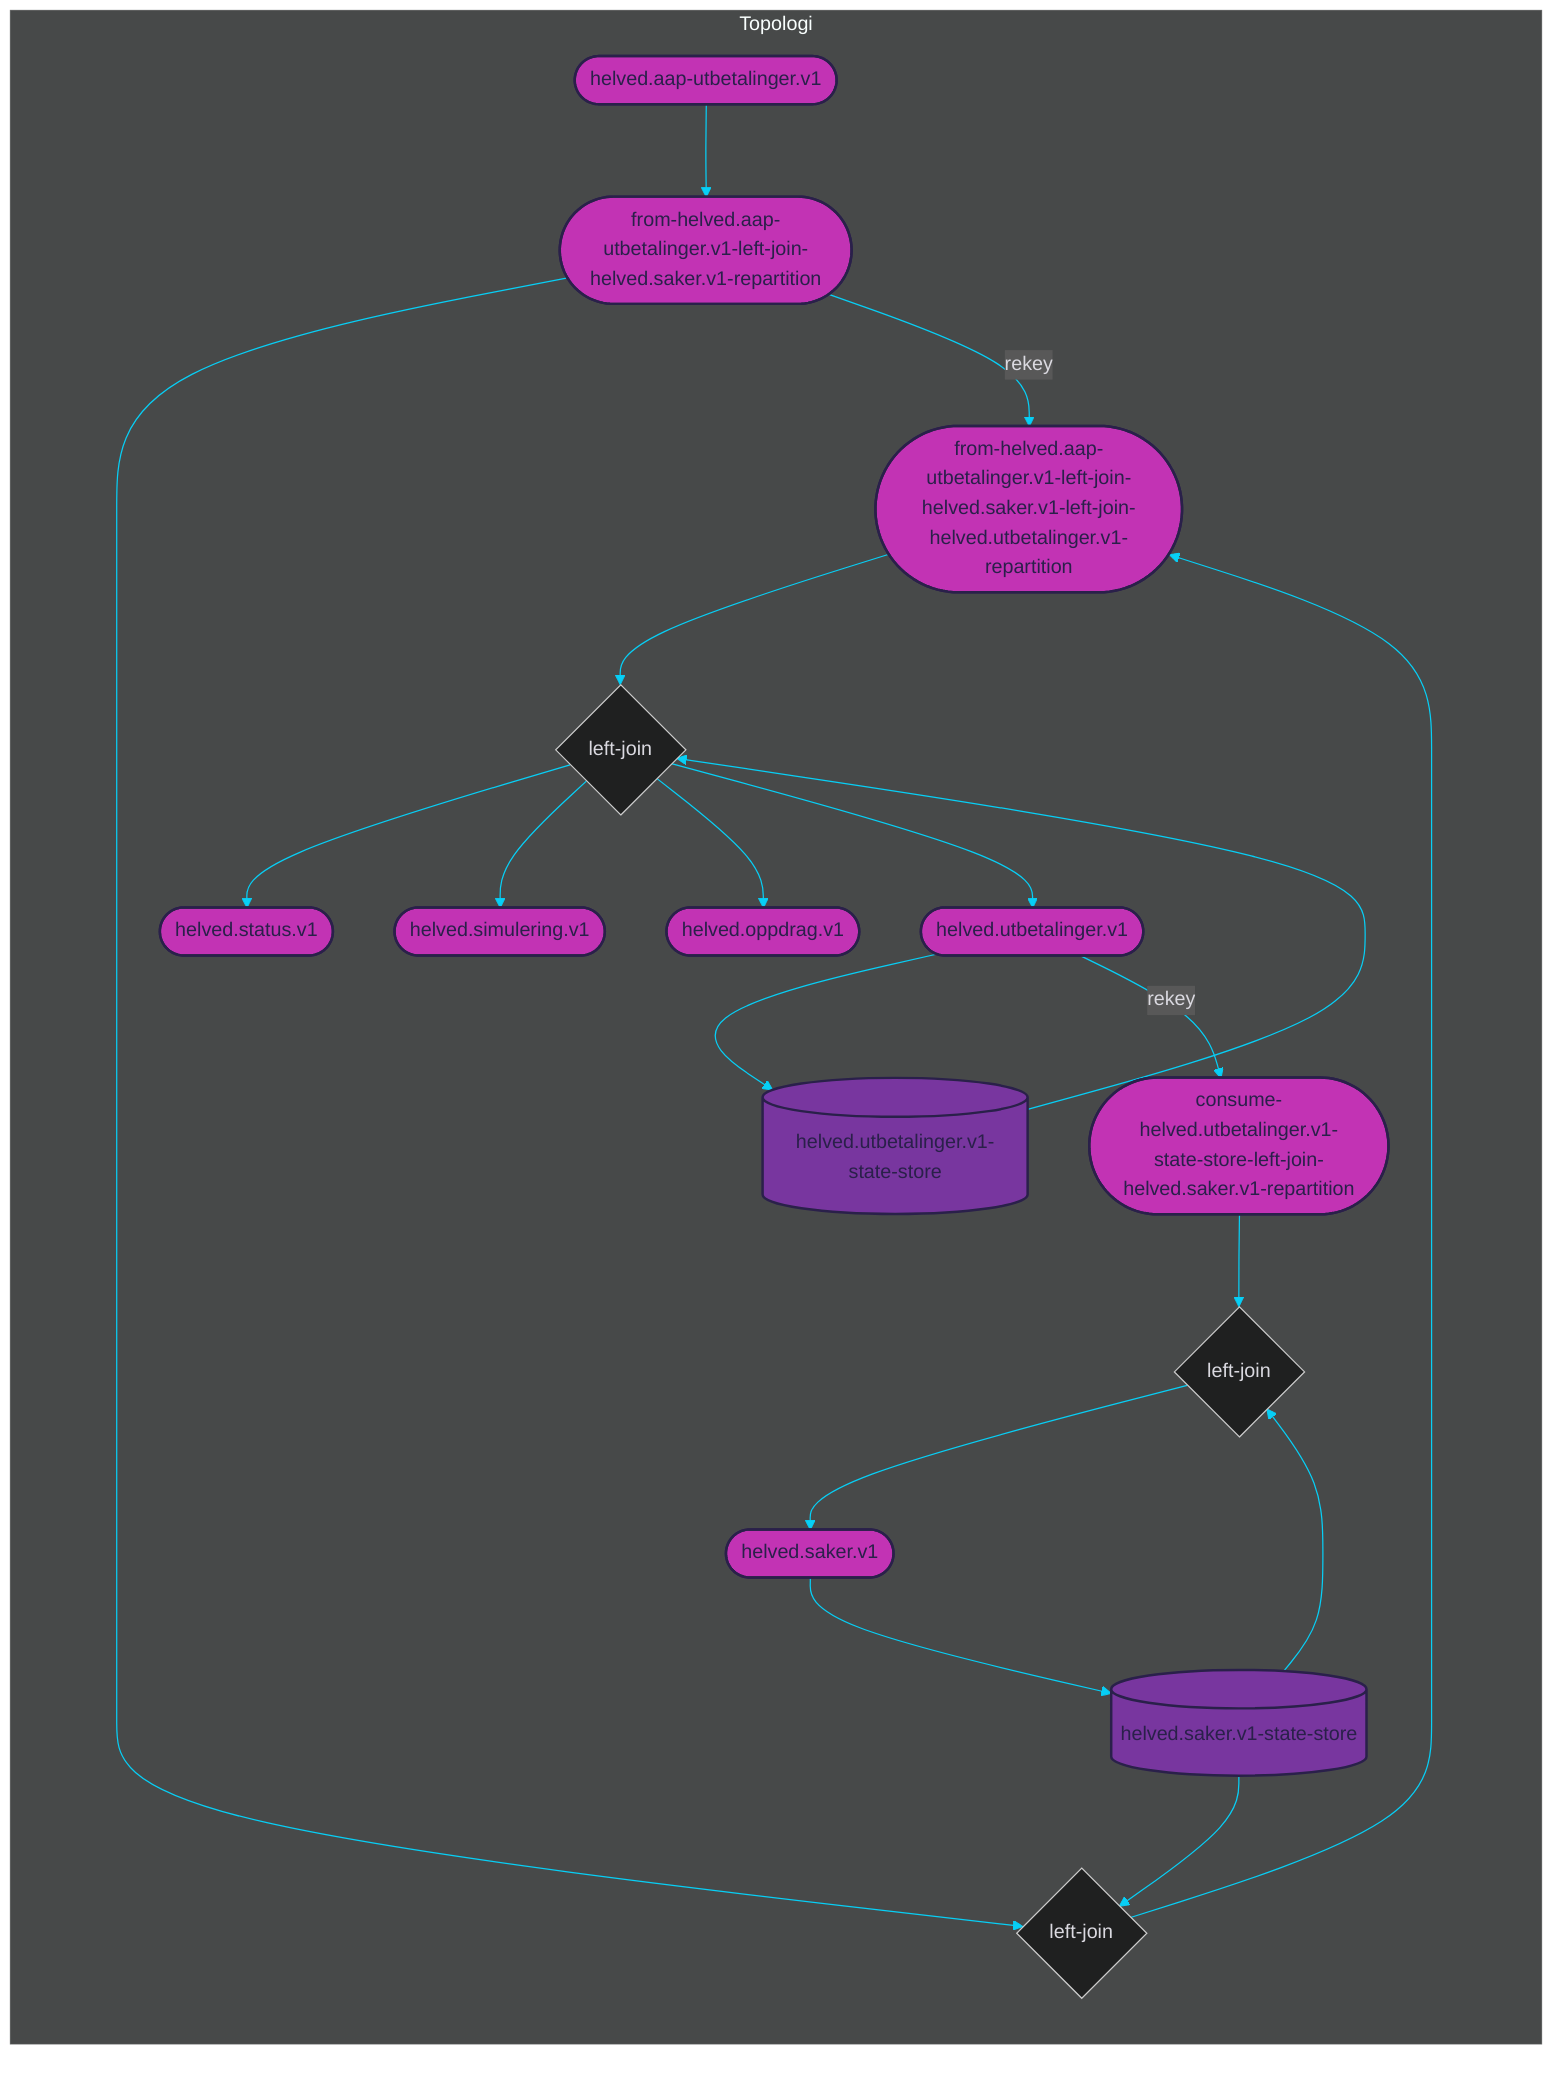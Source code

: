 %%{init: {'theme': 'dark', 'themeVariables': { 'primaryColor': '#07cff6', 'textColor': '#dad9e0', 'lineColor': '#07cff6'}}}%%

graph LR

subgraph Topologi
    %% TOPICS
    from-helved.aap-utbetalinger.v1-left-join-helved.saker.v1-left-join-helved.utbetalinger.v1-repartition([from-helved.aap-utbetalinger.v1-left-join-helved.saker.v1-left-join-helved.utbetalinger.v1-repartition])
	helved.utbetalinger.v1([helved.utbetalinger.v1])
	consume-helved.utbetalinger.v1-state-store-left-join-helved.saker.v1-repartition([consume-helved.utbetalinger.v1-state-store-left-join-helved.saker.v1-repartition])
	helved.oppdrag.v1([helved.oppdrag.v1])
	helved.simulering.v1([helved.simulering.v1])
	helved.status.v1([helved.status.v1])
	from-helved.aap-utbetalinger.v1-left-join-helved.saker.v1-repartition([from-helved.aap-utbetalinger.v1-left-join-helved.saker.v1-repartition])
	helved.saker.v1([helved.saker.v1])
	helved.aap-utbetalinger.v1([helved.aap-utbetalinger.v1])

    %% JOINS
    from-helved.aap-utbetalinger.v1-left-join-helved.saker.v1-left-join-helved.utbetalinger.v1{left-join}
	from-helved.aap-utbetalinger.v1-left-join-helved.saker.v1{left-join}
	consume-helved.utbetalinger.v1-state-store-left-join-helved.saker.v1{left-join}

    %% STATE PROCESSORS
    
    
    %% STATE STORES
    helved.utbetalinger.v1-state-store[(helved.utbetalinger.v1-state-store)]
	helved.saker.v1-state-store[(helved.saker.v1-state-store)]
    
    %% DATABASES
    
    

    %% PROCESSOR API JOBS
    
    
    %% JOIN STREAMS
    from-helved.aap-utbetalinger.v1-left-join-helved.saker.v1-left-join-helved.utbetalinger.v1-repartition --> from-helved.aap-utbetalinger.v1-left-join-helved.saker.v1-left-join-helved.utbetalinger.v1
	helved.utbetalinger.v1-state-store --> from-helved.aap-utbetalinger.v1-left-join-helved.saker.v1-left-join-helved.utbetalinger.v1
	from-helved.aap-utbetalinger.v1-left-join-helved.saker.v1-left-join-helved.utbetalinger.v1 --> helved.status.v1
	from-helved.aap-utbetalinger.v1-left-join-helved.saker.v1-left-join-helved.utbetalinger.v1 --> helved.simulering.v1
	from-helved.aap-utbetalinger.v1-left-join-helved.saker.v1-left-join-helved.utbetalinger.v1 --> helved.oppdrag.v1
	from-helved.aap-utbetalinger.v1-left-join-helved.saker.v1-left-join-helved.utbetalinger.v1 --> helved.utbetalinger.v1
	from-helved.aap-utbetalinger.v1-left-join-helved.saker.v1-repartition --> from-helved.aap-utbetalinger.v1-left-join-helved.saker.v1
	helved.saker.v1-state-store --> from-helved.aap-utbetalinger.v1-left-join-helved.saker.v1
	from-helved.aap-utbetalinger.v1-left-join-helved.saker.v1 --> from-helved.aap-utbetalinger.v1-left-join-helved.saker.v1-left-join-helved.utbetalinger.v1-repartition
	consume-helved.utbetalinger.v1-state-store-left-join-helved.saker.v1-repartition --> consume-helved.utbetalinger.v1-state-store-left-join-helved.saker.v1
	helved.saker.v1-state-store --> consume-helved.utbetalinger.v1-state-store-left-join-helved.saker.v1
	consume-helved.utbetalinger.v1-state-store-left-join-helved.saker.v1 --> helved.saker.v1

    %% TABLE STREAMS
    helved.utbetalinger.v1 --> helved.utbetalinger.v1-state-store
	helved.saker.v1 --> helved.saker.v1-state-store

    %% JOB STREAMS
    
    
    %% BRANCH STREAMS
    

    %% REPARTITION STREAMS
    helved.utbetalinger.v1 --> |rekey| consume-helved.utbetalinger.v1-state-store-left-join-helved.saker.v1-repartition
	from-helved.aap-utbetalinger.v1-left-join-helved.saker.v1-repartition --> |rekey| from-helved.aap-utbetalinger.v1-left-join-helved.saker.v1-left-join-helved.utbetalinger.v1-repartition
    
    %% BASIC STREAMS
    helved.aap-utbetalinger.v1 --> from-helved.aap-utbetalinger.v1-left-join-helved.saker.v1-repartition
    
    %% CUSTOM PROCESS STREAMS
    
end

%% COLORS
%% light    #dad9e0
%% purple   #78369f
%% pink     #c233b4
%% dark     #2a204a
%% blue     #07cff6

%% STYLES
style from-helved.aap-utbetalinger.v1-left-join-helved.saker.v1-left-join-helved.utbetalinger.v1-repartition fill:#c233b4, stroke:#2a204a, stroke-width:2px, color:#2a204a
style helved.utbetalinger.v1 fill:#c233b4, stroke:#2a204a, stroke-width:2px, color:#2a204a
style consume-helved.utbetalinger.v1-state-store-left-join-helved.saker.v1-repartition fill:#c233b4, stroke:#2a204a, stroke-width:2px, color:#2a204a
style helved.oppdrag.v1 fill:#c233b4, stroke:#2a204a, stroke-width:2px, color:#2a204a
style helved.simulering.v1 fill:#c233b4, stroke:#2a204a, stroke-width:2px, color:#2a204a
style helved.status.v1 fill:#c233b4, stroke:#2a204a, stroke-width:2px, color:#2a204a
style from-helved.aap-utbetalinger.v1-left-join-helved.saker.v1-repartition fill:#c233b4, stroke:#2a204a, stroke-width:2px, color:#2a204a
style helved.saker.v1 fill:#c233b4, stroke:#2a204a, stroke-width:2px, color:#2a204a
style helved.aap-utbetalinger.v1 fill:#c233b4, stroke:#2a204a, stroke-width:2px, color:#2a204a
style helved.utbetalinger.v1-state-store fill:#78369f, stroke:#2a204a, stroke-width:2px, color:#2a204a
style helved.saker.v1-state-store fill:#78369f, stroke:#2a204a, stroke-width:2px, color:#2a204a